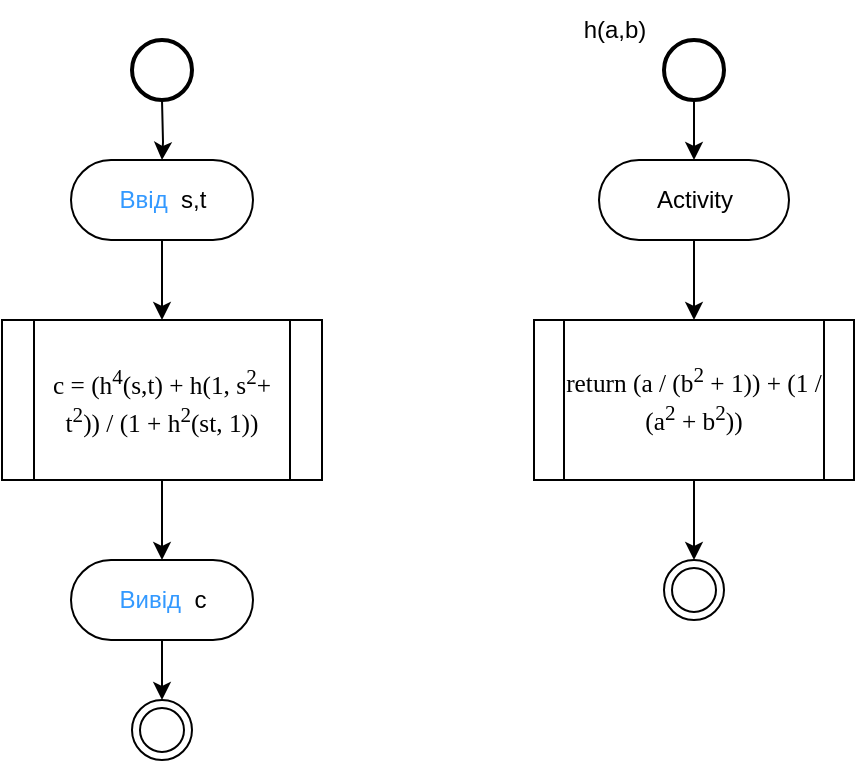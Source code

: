 <mxfile version="24.7.17">
  <diagram name="Сторінка-1" id="-Hd5ILR4vGDsStX2rQyE">
    <mxGraphModel dx="875" dy="435" grid="1" gridSize="10" guides="1" tooltips="1" connect="1" arrows="1" fold="1" page="1" pageScale="1" pageWidth="827" pageHeight="1169" math="0" shadow="0">
      <root>
        <mxCell id="0" />
        <mxCell id="1" parent="0" />
        <mxCell id="o7Ncj5gRifP1cytx2mpA-3" value="" style="edgeStyle=orthogonalEdgeStyle;rounded=0;orthogonalLoop=1;jettySize=auto;html=1;" edge="1" parent="1" target="o7Ncj5gRifP1cytx2mpA-2">
          <mxGeometry relative="1" as="geometry">
            <mxPoint x="429" y="60" as="sourcePoint" />
          </mxGeometry>
        </mxCell>
        <mxCell id="o7Ncj5gRifP1cytx2mpA-5" value="" style="edgeStyle=orthogonalEdgeStyle;rounded=0;orthogonalLoop=1;jettySize=auto;html=1;" edge="1" parent="1" source="o7Ncj5gRifP1cytx2mpA-2" target="o7Ncj5gRifP1cytx2mpA-4">
          <mxGeometry relative="1" as="geometry" />
        </mxCell>
        <mxCell id="o7Ncj5gRifP1cytx2mpA-2" value="&lt;font color=&quot;#3399ff&quot;&gt;Ввід&amp;nbsp; &lt;/font&gt;s,t" style="rounded=1;whiteSpace=wrap;html=1;arcSize=50;" vertex="1" parent="1">
          <mxGeometry x="383.5" y="90" width="91" height="40" as="geometry" />
        </mxCell>
        <mxCell id="o7Ncj5gRifP1cytx2mpA-7" value="" style="edgeStyle=orthogonalEdgeStyle;rounded=0;orthogonalLoop=1;jettySize=auto;html=1;" edge="1" parent="1" source="o7Ncj5gRifP1cytx2mpA-4" target="o7Ncj5gRifP1cytx2mpA-6">
          <mxGeometry relative="1" as="geometry" />
        </mxCell>
        <mxCell id="o7Ncj5gRifP1cytx2mpA-4" value="&lt;span style=&quot;font-size: 9.5pt; line-height: 13.427px; font-family: &amp;quot;Cascadia Mono&amp;quot;; background-image: initial; background-position: initial; background-size: initial; background-repeat: initial; background-attachment: initial; background-origin: initial; background-clip: initial;&quot; lang=&quot;EN-US&quot;&gt;c = (h&lt;sup&gt;4&lt;/sup&gt;(s,t) + h(1, s&lt;sup&gt;2&lt;/sup&gt;+&lt;br&gt;t&lt;sup&gt;2&lt;/sup&gt;)) / (1 + h&lt;sup&gt;2&lt;/sup&gt;(st, 1))&lt;/span&gt;" style="shape=process;whiteSpace=wrap;html=1;backgroundOutline=1;" vertex="1" parent="1">
          <mxGeometry x="349" y="170" width="160" height="80" as="geometry" />
        </mxCell>
        <mxCell id="o7Ncj5gRifP1cytx2mpA-10" value="" style="edgeStyle=orthogonalEdgeStyle;rounded=0;orthogonalLoop=1;jettySize=auto;html=1;" edge="1" parent="1" source="o7Ncj5gRifP1cytx2mpA-6" target="o7Ncj5gRifP1cytx2mpA-9">
          <mxGeometry relative="1" as="geometry" />
        </mxCell>
        <mxCell id="o7Ncj5gRifP1cytx2mpA-6" value="&lt;font color=&quot;#3399ff&quot;&gt;Вивід&amp;nbsp;&lt;/font&gt;&amp;nbsp;c" style="rounded=1;whiteSpace=wrap;html=1;arcSize=50;" vertex="1" parent="1">
          <mxGeometry x="383.5" y="290" width="91" height="40" as="geometry" />
        </mxCell>
        <mxCell id="o7Ncj5gRifP1cytx2mpA-9" value="" style="ellipse;html=1;shape=endState;" vertex="1" parent="1">
          <mxGeometry x="414" y="360" width="30" height="30" as="geometry" />
        </mxCell>
        <mxCell id="o7Ncj5gRifP1cytx2mpA-11" value="" style="strokeWidth=2;html=1;shape=mxgraph.flowchart.start_2;whiteSpace=wrap;" vertex="1" parent="1">
          <mxGeometry x="414" y="30" width="30" height="30" as="geometry" />
        </mxCell>
        <mxCell id="o7Ncj5gRifP1cytx2mpA-17" value="" style="edgeStyle=orthogonalEdgeStyle;rounded=0;orthogonalLoop=1;jettySize=auto;html=1;" edge="1" parent="1" source="o7Ncj5gRifP1cytx2mpA-12" target="o7Ncj5gRifP1cytx2mpA-15">
          <mxGeometry relative="1" as="geometry" />
        </mxCell>
        <mxCell id="o7Ncj5gRifP1cytx2mpA-12" value="" style="strokeWidth=2;html=1;shape=mxgraph.flowchart.start_2;whiteSpace=wrap;" vertex="1" parent="1">
          <mxGeometry x="680" y="30" width="30" height="30" as="geometry" />
        </mxCell>
        <mxCell id="o7Ncj5gRifP1cytx2mpA-13" value="h(a,b)" style="text;html=1;align=center;verticalAlign=middle;resizable=0;points=[];autosize=1;strokeColor=none;fillColor=none;" vertex="1" parent="1">
          <mxGeometry x="630" y="10" width="50" height="30" as="geometry" />
        </mxCell>
        <mxCell id="o7Ncj5gRifP1cytx2mpA-19" value="" style="edgeStyle=orthogonalEdgeStyle;rounded=0;orthogonalLoop=1;jettySize=auto;html=1;" edge="1" parent="1" source="o7Ncj5gRifP1cytx2mpA-15" target="o7Ncj5gRifP1cytx2mpA-18">
          <mxGeometry relative="1" as="geometry" />
        </mxCell>
        <mxCell id="o7Ncj5gRifP1cytx2mpA-15" value="Activity" style="whiteSpace=wrap;html=1;rounded=1;arcSize=50;" vertex="1" parent="1">
          <mxGeometry x="647.5" y="90" width="95" height="40" as="geometry" />
        </mxCell>
        <mxCell id="o7Ncj5gRifP1cytx2mpA-21" value="" style="edgeStyle=orthogonalEdgeStyle;rounded=0;orthogonalLoop=1;jettySize=auto;html=1;" edge="1" parent="1" source="o7Ncj5gRifP1cytx2mpA-18" target="o7Ncj5gRifP1cytx2mpA-20">
          <mxGeometry relative="1" as="geometry" />
        </mxCell>
        <mxCell id="o7Ncj5gRifP1cytx2mpA-18" value="&lt;font face=&quot;Cascadia Mono&quot;&gt;&lt;span style=&quot;font-size: 12.667px;&quot;&gt;return&amp;nbsp;(a / (b&lt;sup&gt;2&lt;/sup&gt; + 1)) + (1 / (a&lt;sup&gt;2&lt;/sup&gt; + b&lt;sup&gt;2&lt;/sup&gt;))&lt;/span&gt;&lt;/font&gt;" style="shape=process;whiteSpace=wrap;html=1;backgroundOutline=1;size=0.094;" vertex="1" parent="1">
          <mxGeometry x="615" y="170" width="160" height="80" as="geometry" />
        </mxCell>
        <mxCell id="o7Ncj5gRifP1cytx2mpA-20" value="" style="ellipse;html=1;shape=endState;" vertex="1" parent="1">
          <mxGeometry x="680" y="290" width="30" height="30" as="geometry" />
        </mxCell>
      </root>
    </mxGraphModel>
  </diagram>
</mxfile>
